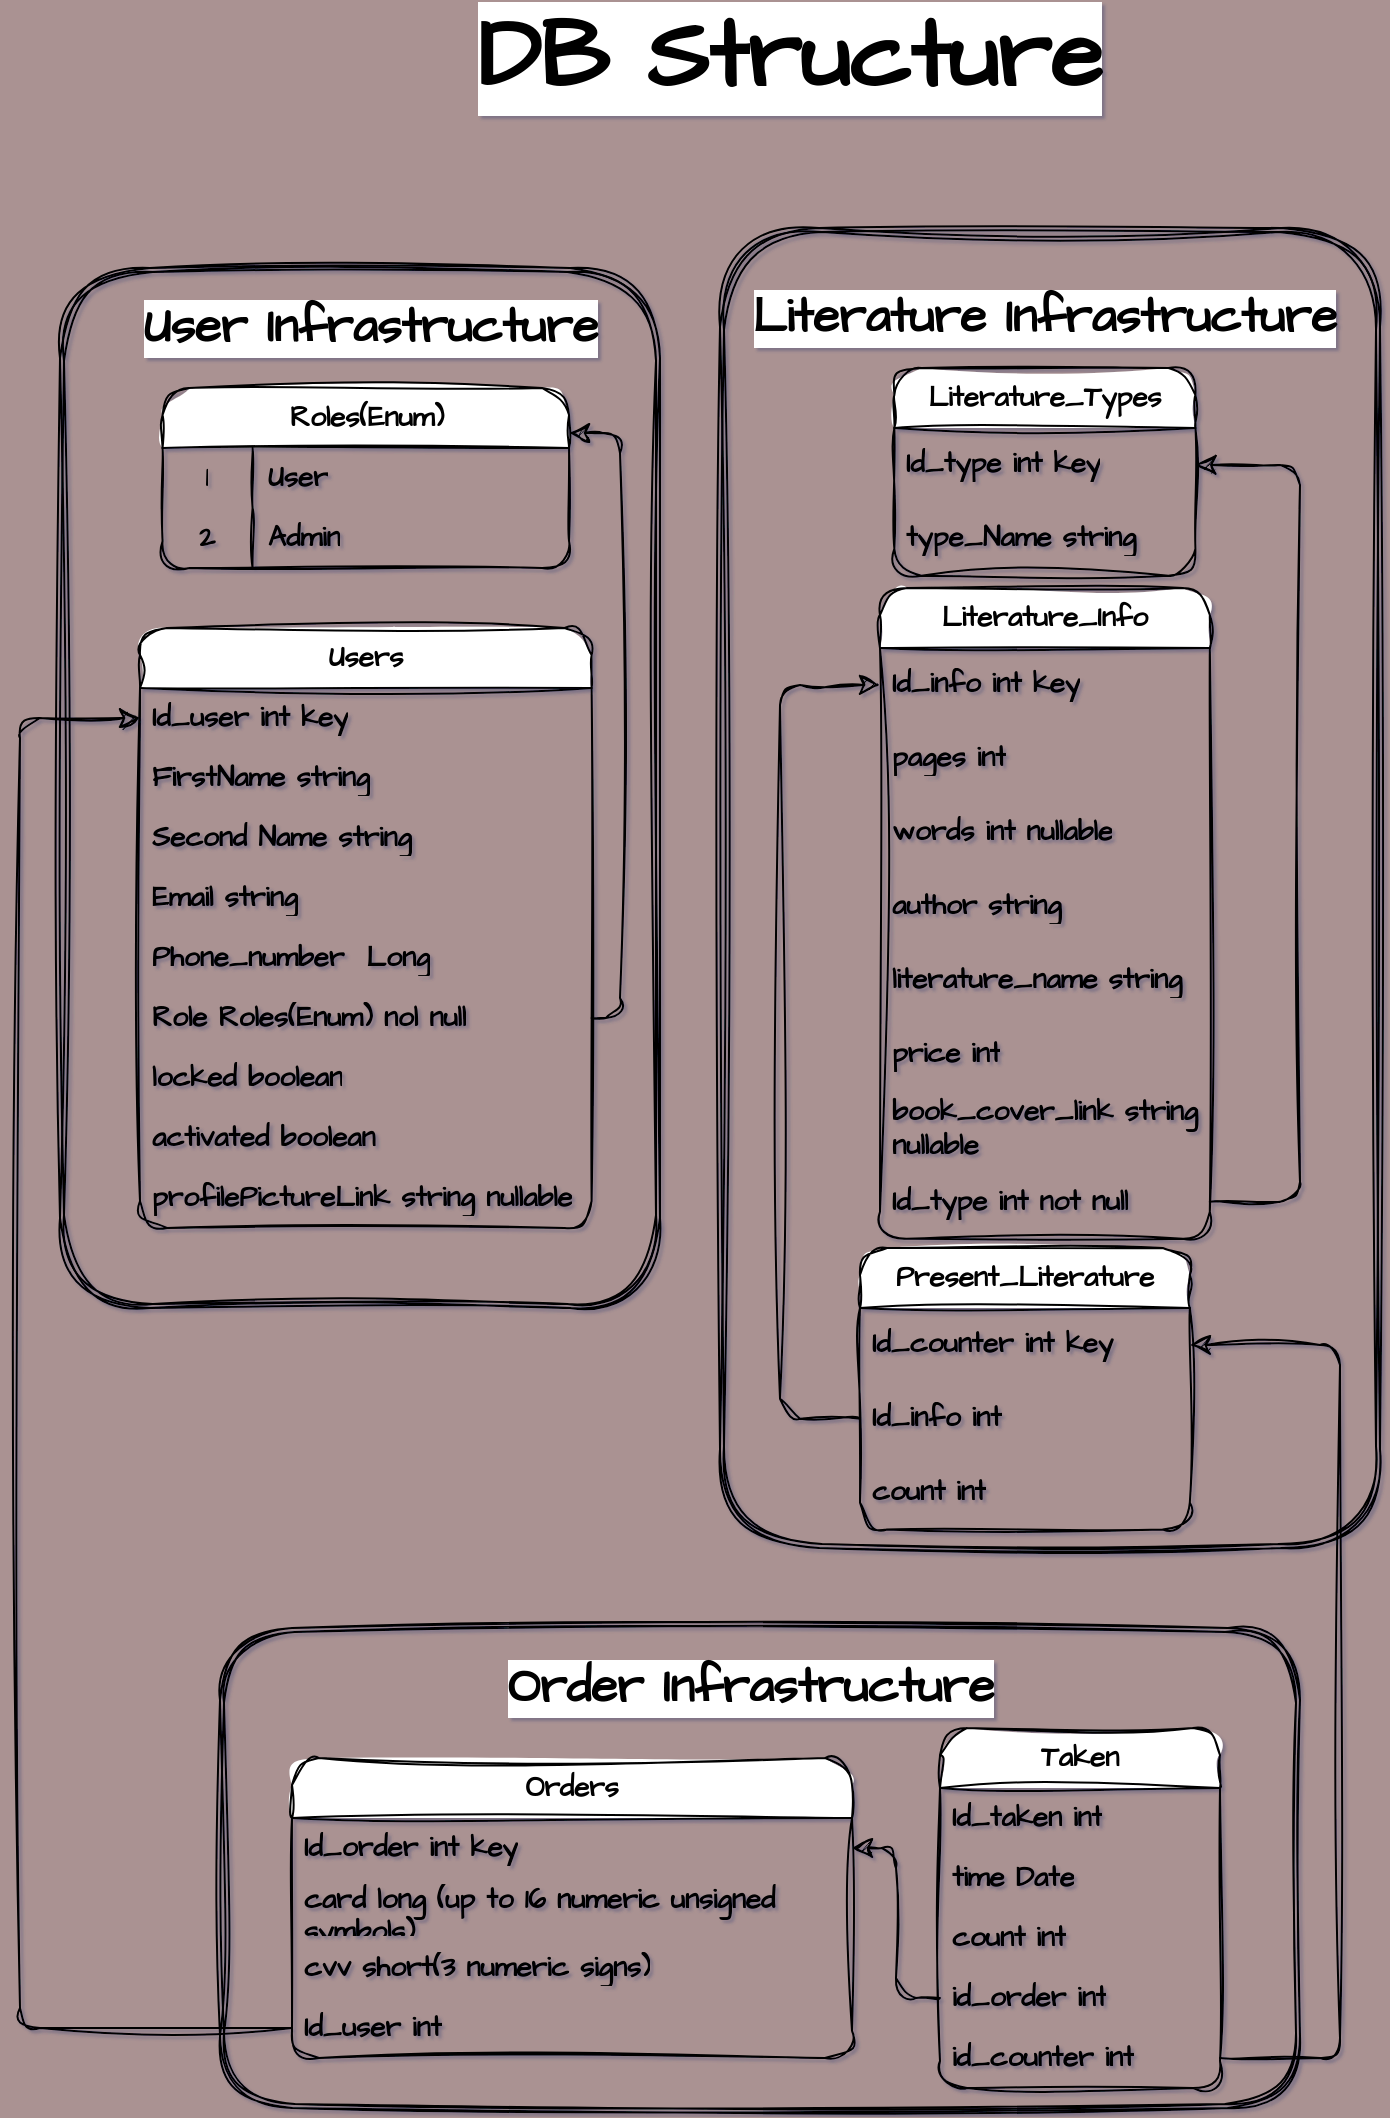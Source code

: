 <mxfile scale="1" border="20">
    <diagram id="PIv7IyTmh66AtnGEgyyZ" name="Страница 1">
        <mxGraphModel dx="1309" dy="776" grid="1" gridSize="10" guides="1" tooltips="1" connect="1" arrows="1" fold="1" page="1" pageScale="1" pageWidth="827" pageHeight="1169" background="#aa9292" math="0" shadow="1">
            <root>
                <mxCell id="0"/>
                <mxCell id="1" parent="0"/>
                <mxCell id="104" value="" style="shape=ext;double=1;rounded=1;whiteSpace=wrap;strokeColor=default;fillColor=none;fontFamily=Architects Daughter;fontSource=https%3A%2F%2Ffonts.googleapis.com%2Fcss%3Ffamily%3DArchitects%2BDaughter;fontColor=#000000;sketch=1;curveFitting=1;jiggle=2;fontStyle=1;fontSize=14;html=1;labelBackgroundColor=none;" parent="1" vertex="1">
                    <mxGeometry x="370" y="170" width="330" height="660" as="geometry"/>
                </mxCell>
                <mxCell id="99" value="" style="shape=ext;double=1;rounded=1;whiteSpace=wrap;strokeColor=default;fillColor=none;fontFamily=Architects Daughter;fontSource=https%3A%2F%2Ffonts.googleapis.com%2Fcss%3Ffamily%3DArchitects%2BDaughter;fontColor=#000000;sketch=1;curveFitting=1;jiggle=2;fontStyle=1;fontSize=14;html=1;labelBackgroundColor=none;" parent="1" vertex="1">
                    <mxGeometry x="40" y="190" width="300" height="520" as="geometry"/>
                </mxCell>
                <mxCell id="95" value="" style="edgeStyle=elbowEdgeStyle;elbow=horizontal;endArrow=classic;curved=0;rounded=1;endSize=8;startSize=8;exitX=1;exitY=0.5;exitDx=0;exitDy=0;entryX=1;entryY=0.5;entryDx=0;entryDy=0;fontFamily=Architects Daughter;fontSource=https%3A%2F%2Ffonts.googleapis.com%2Fcss%3Ffamily%3DArchitects%2BDaughter;fontColor=#000000;sketch=1;curveFitting=1;jiggle=2;fontStyle=1;fontSize=14;html=1;labelBackgroundColor=none;" parent="1" source="86" target="31" edge="1">
                    <mxGeometry width="50" height="50" relative="1" as="geometry">
                        <mxPoint x="620" y="862" as="sourcePoint"/>
                        <mxPoint x="670" y="812" as="targetPoint"/>
                        <Array as="points">
                            <mxPoint x="680" y="900"/>
                        </Array>
                    </mxGeometry>
                </mxCell>
                <mxCell id="100" value="" style="edgeStyle=elbowEdgeStyle;elbow=horizontal;endArrow=classic;curved=0;rounded=1;endSize=8;startSize=8;entryX=0;entryY=0.5;entryDx=0;entryDy=0;fontFamily=Architects Daughter;fontSource=https%3A%2F%2Ffonts.googleapis.com%2Fcss%3Ffamily%3DArchitects%2BDaughter;fontColor=#000000;sketch=1;curveFitting=1;jiggle=2;fontStyle=1;fontSize=14;html=1;labelBackgroundColor=none;" parent="1" source="78" target="64" edge="1">
                    <mxGeometry width="50" height="50" relative="1" as="geometry">
                        <mxPoint x="-170" y="892" as="sourcePoint"/>
                        <mxPoint x="-140" y="782" as="targetPoint"/>
                        <Array as="points">
                            <mxPoint x="20" y="750"/>
                        </Array>
                    </mxGeometry>
                </mxCell>
                <mxCell id="53" value="Roles(Enum)" style="shape=table;startSize=30;container=1;collapsible=0;childLayout=tableLayout;fixedRows=1;rowLines=0;fontStyle=1;strokeColor=default;fontFamily=Architects Daughter;fontSource=https%3A%2F%2Ffonts.googleapis.com%2Fcss%3Ffamily%3DArchitects%2BDaughter;fontColor=#000000;fillColor=#FFFFFF;rounded=1;sketch=1;curveFitting=1;jiggle=2;fontSize=14;html=1;labelBackgroundColor=none;" parent="1" vertex="1">
                    <mxGeometry x="91.292" y="250" width="203.226" height="90" as="geometry"/>
                </mxCell>
                <mxCell id="54" value="" style="shape=tableRow;horizontal=0;startSize=0;swimlaneHead=0;swimlaneBody=0;top=0;left=0;bottom=0;right=0;collapsible=0;dropTarget=0;fillColor=none;points=[[0,0.5],[1,0.5]];portConstraint=eastwest;strokeColor=default;fontFamily=Architects Daughter;fontSource=https%3A%2F%2Ffonts.googleapis.com%2Fcss%3Ffamily%3DArchitects%2BDaughter;fontColor=#000000;rounded=1;sketch=1;curveFitting=1;jiggle=2;fontStyle=1;fontSize=14;html=1;labelBackgroundColor=none;" parent="53" vertex="1">
                    <mxGeometry y="30" width="203.226" height="30" as="geometry"/>
                </mxCell>
                <mxCell id="55" value="1" style="shape=partialRectangle;whiteSpace=wrap;connectable=0;fillColor=none;top=0;left=0;bottom=0;right=0;overflow=hidden;pointerEvents=1;strokeColor=default;fontFamily=Architects Daughter;fontSource=https%3A%2F%2Ffonts.googleapis.com%2Fcss%3Ffamily%3DArchitects%2BDaughter;fontColor=#000000;rounded=1;sketch=1;curveFitting=1;jiggle=2;fontStyle=1;fontSize=14;html=1;labelBackgroundColor=none;" parent="54" vertex="1">
                    <mxGeometry width="45" height="30" as="geometry">
                        <mxRectangle width="45" height="30" as="alternateBounds"/>
                    </mxGeometry>
                </mxCell>
                <mxCell id="56" value="User" style="shape=partialRectangle;whiteSpace=wrap;connectable=0;fillColor=none;top=0;left=0;bottom=0;right=0;align=left;spacingLeft=6;overflow=hidden;strokeColor=default;fontFamily=Architects Daughter;fontSource=https%3A%2F%2Ffonts.googleapis.com%2Fcss%3Ffamily%3DArchitects%2BDaughter;fontColor=#000000;rounded=1;sketch=1;curveFitting=1;jiggle=2;fontStyle=1;fontSize=14;html=1;labelBackgroundColor=none;" parent="54" vertex="1">
                    <mxGeometry x="45" width="158" height="30" as="geometry">
                        <mxRectangle width="158" height="30" as="alternateBounds"/>
                    </mxGeometry>
                </mxCell>
                <mxCell id="57" value="" style="shape=tableRow;horizontal=0;startSize=0;swimlaneHead=0;swimlaneBody=0;top=0;left=0;bottom=0;right=0;collapsible=0;dropTarget=0;fillColor=none;points=[[0,0.5],[1,0.5]];portConstraint=eastwest;strokeColor=default;fontFamily=Architects Daughter;fontSource=https%3A%2F%2Ffonts.googleapis.com%2Fcss%3Ffamily%3DArchitects%2BDaughter;fontColor=#000000;rounded=1;sketch=1;curveFitting=1;jiggle=2;fontStyle=1;fontSize=14;html=1;labelBackgroundColor=none;" parent="53" vertex="1">
                    <mxGeometry y="60" width="203.226" height="30" as="geometry"/>
                </mxCell>
                <mxCell id="58" value="2" style="shape=partialRectangle;whiteSpace=wrap;connectable=0;fillColor=none;top=0;left=0;bottom=0;right=0;overflow=hidden;strokeColor=default;fontFamily=Architects Daughter;fontSource=https%3A%2F%2Ffonts.googleapis.com%2Fcss%3Ffamily%3DArchitects%2BDaughter;fontColor=#000000;rounded=1;sketch=1;curveFitting=1;jiggle=2;fontStyle=1;fontSize=14;html=1;labelBackgroundColor=none;" parent="57" vertex="1">
                    <mxGeometry width="45" height="30" as="geometry">
                        <mxRectangle width="45" height="30" as="alternateBounds"/>
                    </mxGeometry>
                </mxCell>
                <mxCell id="59" value="Admin" style="shape=partialRectangle;whiteSpace=wrap;connectable=0;fillColor=none;top=0;left=0;bottom=0;right=0;align=left;spacingLeft=6;overflow=hidden;strokeColor=default;fontFamily=Architects Daughter;fontSource=https%3A%2F%2Ffonts.googleapis.com%2Fcss%3Ffamily%3DArchitects%2BDaughter;fontColor=#000000;rounded=1;sketch=1;curveFitting=1;jiggle=2;fontStyle=1;fontSize=14;html=1;labelBackgroundColor=none;" parent="57" vertex="1">
                    <mxGeometry x="45" width="158" height="30" as="geometry">
                        <mxRectangle width="158" height="30" as="alternateBounds"/>
                    </mxGeometry>
                </mxCell>
                <mxCell id="63" value="Users" style="swimlane;fontStyle=1;childLayout=stackLayout;horizontal=1;startSize=30;horizontalStack=0;resizeParent=1;resizeParentMax=0;resizeLast=0;collapsible=1;marginBottom=0;whiteSpace=wrap;strokeColor=default;fontFamily=Architects Daughter;fontSource=https%3A%2F%2Ffonts.googleapis.com%2Fcss%3Ffamily%3DArchitects%2BDaughter;fontColor=#000000;fillColor=#FFFFFF;rounded=1;sketch=1;curveFitting=1;jiggle=2;fontSize=14;html=1;labelBackgroundColor=none;" parent="1" vertex="1">
                    <mxGeometry x="80.002" y="370" width="225.806" height="300" as="geometry"/>
                </mxCell>
                <mxCell id="64" value="Id_user int key" style="text;strokeColor=none;fillColor=none;align=left;verticalAlign=middle;spacingLeft=4;spacingRight=4;overflow=hidden;points=[[0,0.5],[1,0.5]];portConstraint=eastwest;rotatable=0;whiteSpace=wrap;fontFamily=Architects Daughter;fontSource=https%3A%2F%2Ffonts.googleapis.com%2Fcss%3Ffamily%3DArchitects%2BDaughter;fontColor=#000000;rounded=1;sketch=1;curveFitting=1;jiggle=2;fontStyle=1;fontSize=14;html=1;labelBackgroundColor=none;" parent="63" vertex="1">
                    <mxGeometry y="30" width="225.806" height="30" as="geometry"/>
                </mxCell>
                <mxCell id="65" value="FirstName string" style="text;strokeColor=none;fillColor=none;align=left;verticalAlign=middle;spacingLeft=4;spacingRight=4;overflow=hidden;points=[[0,0.5],[1,0.5]];portConstraint=eastwest;rotatable=0;whiteSpace=wrap;fontFamily=Architects Daughter;fontSource=https%3A%2F%2Ffonts.googleapis.com%2Fcss%3Ffamily%3DArchitects%2BDaughter;fontColor=#000000;rounded=1;sketch=1;curveFitting=1;jiggle=2;fontStyle=1;fontSize=14;html=1;labelBackgroundColor=none;" parent="63" vertex="1">
                    <mxGeometry y="60" width="225.806" height="30" as="geometry"/>
                </mxCell>
                <mxCell id="66" value="Second Name string" style="text;strokeColor=none;fillColor=none;align=left;verticalAlign=middle;spacingLeft=4;spacingRight=4;overflow=hidden;points=[[0,0.5],[1,0.5]];portConstraint=eastwest;rotatable=0;whiteSpace=wrap;fontFamily=Architects Daughter;fontSource=https%3A%2F%2Ffonts.googleapis.com%2Fcss%3Ffamily%3DArchitects%2BDaughter;fontColor=#000000;rounded=1;sketch=1;curveFitting=1;jiggle=2;fontStyle=1;fontSize=14;html=1;labelBackgroundColor=none;" parent="63" vertex="1">
                    <mxGeometry y="90" width="225.806" height="30" as="geometry"/>
                </mxCell>
                <mxCell id="67" value="Email string" style="text;strokeColor=none;fillColor=none;align=left;verticalAlign=middle;spacingLeft=4;spacingRight=4;overflow=hidden;points=[[0,0.5],[1,0.5]];portConstraint=eastwest;rotatable=0;whiteSpace=wrap;fontFamily=Architects Daughter;fontSource=https%3A%2F%2Ffonts.googleapis.com%2Fcss%3Ffamily%3DArchitects%2BDaughter;fontColor=#000000;rounded=1;sketch=1;curveFitting=1;jiggle=2;fontStyle=1;fontSize=14;html=1;labelBackgroundColor=none;" parent="63" vertex="1">
                    <mxGeometry y="120" width="225.806" height="30" as="geometry"/>
                </mxCell>
                <mxCell id="69" value="Phone_number&amp;nbsp; Long" style="text;strokeColor=none;fillColor=none;align=left;verticalAlign=middle;spacingLeft=4;spacingRight=4;overflow=hidden;points=[[0,0.5],[1,0.5]];portConstraint=eastwest;rotatable=0;whiteSpace=wrap;fontFamily=Architects Daughter;fontSource=https%3A%2F%2Ffonts.googleapis.com%2Fcss%3Ffamily%3DArchitects%2BDaughter;fontColor=#000000;rounded=1;sketch=1;curveFitting=1;jiggle=2;fontStyle=1;fontSize=14;html=1;labelBackgroundColor=none;" parent="63" vertex="1">
                    <mxGeometry y="150" width="225.806" height="30" as="geometry"/>
                </mxCell>
                <mxCell id="70" value="Role Roles(Enum) nol null" style="text;strokeColor=none;fillColor=none;align=left;verticalAlign=middle;spacingLeft=4;spacingRight=4;overflow=hidden;points=[[0,0.5],[1,0.5]];portConstraint=eastwest;rotatable=0;whiteSpace=wrap;fontFamily=Architects Daughter;fontSource=https%3A%2F%2Ffonts.googleapis.com%2Fcss%3Ffamily%3DArchitects%2BDaughter;fontColor=#000000;rounded=1;sketch=1;curveFitting=1;jiggle=2;fontStyle=1;fontSize=14;html=1;labelBackgroundColor=none;" parent="63" vertex="1">
                    <mxGeometry y="180" width="225.806" height="30" as="geometry"/>
                </mxCell>
                <mxCell id="71" value="locked boolean" style="text;strokeColor=none;fillColor=none;align=left;verticalAlign=middle;spacingLeft=4;spacingRight=4;overflow=hidden;points=[[0,0.5],[1,0.5]];portConstraint=eastwest;rotatable=0;whiteSpace=wrap;fontFamily=Architects Daughter;fontSource=https%3A%2F%2Ffonts.googleapis.com%2Fcss%3Ffamily%3DArchitects%2BDaughter;fontColor=#000000;rounded=1;sketch=1;curveFitting=1;jiggle=2;fontStyle=1;fontSize=14;html=1;labelBackgroundColor=none;" parent="63" vertex="1">
                    <mxGeometry y="210" width="225.806" height="30" as="geometry"/>
                </mxCell>
                <mxCell id="72" value="activated boolean" style="text;strokeColor=none;fillColor=none;align=left;verticalAlign=middle;spacingLeft=4;spacingRight=4;overflow=hidden;points=[[0,0.5],[1,0.5]];portConstraint=eastwest;rotatable=0;whiteSpace=wrap;fontFamily=Architects Daughter;fontSource=https%3A%2F%2Ffonts.googleapis.com%2Fcss%3Ffamily%3DArchitects%2BDaughter;fontColor=#000000;rounded=1;sketch=1;curveFitting=1;jiggle=2;fontStyle=1;fontSize=14;html=1;labelBackgroundColor=none;" parent="63" vertex="1">
                    <mxGeometry y="240" width="225.806" height="30" as="geometry"/>
                </mxCell>
                <mxCell id="73" value="profilePictureLink string nullable" style="text;strokeColor=none;fillColor=none;align=left;verticalAlign=middle;spacingLeft=4;spacingRight=4;overflow=hidden;points=[[0,0.5],[1,0.5]];portConstraint=eastwest;rotatable=0;whiteSpace=wrap;fontFamily=Architects Daughter;fontSource=https%3A%2F%2Ffonts.googleapis.com%2Fcss%3Ffamily%3DArchitects%2BDaughter;fontColor=#000000;rounded=1;sketch=1;curveFitting=1;jiggle=2;fontStyle=1;fontSize=14;html=1;labelBackgroundColor=none;" parent="63" vertex="1">
                    <mxGeometry y="270" width="225.806" height="30" as="geometry"/>
                </mxCell>
                <mxCell id="101" value="" style="edgeStyle=elbowEdgeStyle;elbow=horizontal;endArrow=classic;curved=0;rounded=1;endSize=8;startSize=8;exitX=1;exitY=0.5;exitDx=0;exitDy=0;entryX=1;entryY=0.25;entryDx=0;entryDy=0;fontFamily=Architects Daughter;fontSource=https%3A%2F%2Ffonts.googleapis.com%2Fcss%3Ffamily%3DArchitects%2BDaughter;fontColor=#000000;sketch=1;curveFitting=1;jiggle=2;fontStyle=1;fontSize=14;html=1;labelBackgroundColor=none;" parent="1" source="70" target="53" edge="1">
                    <mxGeometry width="50" height="50" relative="1" as="geometry">
                        <mxPoint x="819.355" y="680" as="sourcePoint"/>
                        <mxPoint x="875.806" y="630" as="targetPoint"/>
                        <Array as="points">
                            <mxPoint x="320" y="420"/>
                        </Array>
                    </mxGeometry>
                </mxCell>
                <mxCell id="102" value="" style="shape=ext;double=1;rounded=1;whiteSpace=wrap;strokeColor=default;fillColor=none;fontFamily=Architects Daughter;fontSource=https%3A%2F%2Ffonts.googleapis.com%2Fcss%3Ffamily%3DArchitects%2BDaughter;fontColor=#000000;sketch=1;curveFitting=1;jiggle=2;fontStyle=1;fontSize=14;html=1;labelBackgroundColor=none;" parent="1" vertex="1">
                    <mxGeometry x="120" y="870" width="540" height="240" as="geometry"/>
                </mxCell>
                <mxCell id="74" value="Orders" style="swimlane;fontStyle=1;childLayout=stackLayout;horizontal=1;startSize=30;horizontalStack=0;resizeParent=1;resizeParentMax=0;resizeLast=0;collapsible=1;marginBottom=0;whiteSpace=wrap;strokeColor=default;fontFamily=Architects Daughter;fontSource=https%3A%2F%2Ffonts.googleapis.com%2Fcss%3Ffamily%3DArchitects%2BDaughter;fontColor=#000000;fillColor=#FFFFFF;rounded=1;sketch=1;curveFitting=1;jiggle=2;fontSize=14;html=1;labelBackgroundColor=none;" parent="1" vertex="1">
                    <mxGeometry x="156" y="935" width="280" height="150" as="geometry"/>
                </mxCell>
                <mxCell id="75" value="Id_order int key" style="text;strokeColor=none;fillColor=none;align=left;verticalAlign=middle;spacingLeft=4;spacingRight=4;overflow=hidden;points=[[0,0.5],[1,0.5]];portConstraint=eastwest;rotatable=0;whiteSpace=wrap;fontFamily=Architects Daughter;fontSource=https%3A%2F%2Ffonts.googleapis.com%2Fcss%3Ffamily%3DArchitects%2BDaughter;fontColor=#000000;rounded=1;sketch=1;curveFitting=1;jiggle=2;fontStyle=1;fontSize=14;html=1;labelBackgroundColor=none;" parent="74" vertex="1">
                    <mxGeometry y="30" width="280" height="30" as="geometry"/>
                </mxCell>
                <mxCell id="76" value="card long (up to 16 numeric unsigned symbols)" style="text;strokeColor=none;fillColor=none;align=left;verticalAlign=middle;spacingLeft=4;spacingRight=4;overflow=hidden;points=[[0,0.5],[1,0.5]];portConstraint=eastwest;rotatable=0;whiteSpace=wrap;fontFamily=Architects Daughter;fontSource=https%3A%2F%2Ffonts.googleapis.com%2Fcss%3Ffamily%3DArchitects%2BDaughter;fontColor=#000000;rounded=1;sketch=1;curveFitting=1;jiggle=2;fontStyle=1;fontSize=14;html=1;labelBackgroundColor=none;" parent="74" vertex="1">
                    <mxGeometry y="60" width="280" height="30" as="geometry"/>
                </mxCell>
                <mxCell id="77" value="cvv short(3 numeric signs)" style="text;strokeColor=none;fillColor=none;align=left;verticalAlign=middle;spacingLeft=4;spacingRight=4;overflow=hidden;points=[[0,0.5],[1,0.5]];portConstraint=eastwest;rotatable=0;whiteSpace=wrap;fontFamily=Architects Daughter;fontSource=https%3A%2F%2Ffonts.googleapis.com%2Fcss%3Ffamily%3DArchitects%2BDaughter;fontColor=#000000;rounded=1;sketch=1;curveFitting=1;jiggle=2;fontStyle=1;fontSize=14;html=1;labelBackgroundColor=none;" parent="74" vertex="1">
                    <mxGeometry y="90" width="280" height="30" as="geometry"/>
                </mxCell>
                <mxCell id="78" value="Id_user int" style="text;strokeColor=none;fillColor=none;align=left;verticalAlign=middle;spacingLeft=4;spacingRight=4;overflow=hidden;points=[[0,0.5],[1,0.5]];portConstraint=eastwest;rotatable=0;whiteSpace=wrap;fontFamily=Architects Daughter;fontSource=https%3A%2F%2Ffonts.googleapis.com%2Fcss%3Ffamily%3DArchitects%2BDaughter;fontColor=#000000;rounded=1;sketch=1;curveFitting=1;jiggle=2;fontStyle=1;fontSize=14;html=1;labelBackgroundColor=none;" parent="74" vertex="1">
                    <mxGeometry y="120" width="280" height="30" as="geometry"/>
                </mxCell>
                <mxCell id="80" value="Taken" style="swimlane;fontStyle=1;childLayout=stackLayout;horizontal=1;startSize=30;horizontalStack=0;resizeParent=1;resizeParentMax=0;resizeLast=0;collapsible=1;marginBottom=0;whiteSpace=wrap;strokeColor=default;fontFamily=Architects Daughter;fontSource=https%3A%2F%2Ffonts.googleapis.com%2Fcss%3Ffamily%3DArchitects%2BDaughter;fontColor=#000000;fillColor=#FFFFFF;rounded=1;sketch=1;curveFitting=1;jiggle=2;fontSize=14;html=1;labelBackgroundColor=none;" parent="1" vertex="1">
                    <mxGeometry x="480" y="920" width="140" height="180" as="geometry"/>
                </mxCell>
                <mxCell id="81" value="Id_taken int" style="text;strokeColor=none;fillColor=none;align=left;verticalAlign=middle;spacingLeft=4;spacingRight=4;overflow=hidden;points=[[0,0.5],[1,0.5]];portConstraint=eastwest;rotatable=0;whiteSpace=wrap;fontFamily=Architects Daughter;fontSource=https%3A%2F%2Ffonts.googleapis.com%2Fcss%3Ffamily%3DArchitects%2BDaughter;fontColor=#000000;rounded=1;sketch=1;curveFitting=1;jiggle=2;fontStyle=1;fontSize=14;html=1;labelBackgroundColor=none;" parent="80" vertex="1">
                    <mxGeometry y="30" width="140" height="30" as="geometry"/>
                </mxCell>
                <mxCell id="82" value="time Date" style="text;strokeColor=none;fillColor=none;align=left;verticalAlign=middle;spacingLeft=4;spacingRight=4;overflow=hidden;points=[[0,0.5],[1,0.5]];portConstraint=eastwest;rotatable=0;whiteSpace=wrap;fontFamily=Architects Daughter;fontSource=https%3A%2F%2Ffonts.googleapis.com%2Fcss%3Ffamily%3DArchitects%2BDaughter;fontColor=#000000;rounded=1;sketch=1;curveFitting=1;jiggle=2;fontStyle=1;fontSize=14;html=1;labelBackgroundColor=none;" parent="80" vertex="1">
                    <mxGeometry y="60" width="140" height="30" as="geometry"/>
                </mxCell>
                <mxCell id="84" value="count int" style="text;strokeColor=none;fillColor=none;align=left;verticalAlign=middle;spacingLeft=4;spacingRight=4;overflow=hidden;points=[[0,0.5],[1,0.5]];portConstraint=eastwest;rotatable=0;whiteSpace=wrap;fontFamily=Architects Daughter;fontSource=https%3A%2F%2Ffonts.googleapis.com%2Fcss%3Ffamily%3DArchitects%2BDaughter;fontColor=#000000;rounded=1;sketch=1;curveFitting=1;jiggle=2;fontStyle=1;fontSize=14;html=1;labelBackgroundColor=none;" parent="80" vertex="1">
                    <mxGeometry y="90" width="140" height="30" as="geometry"/>
                </mxCell>
                <mxCell id="83" value="id_order int" style="text;strokeColor=none;fillColor=none;align=left;verticalAlign=middle;spacingLeft=4;spacingRight=4;overflow=hidden;points=[[0,0.5],[1,0.5]];portConstraint=eastwest;rotatable=0;whiteSpace=wrap;fontFamily=Architects Daughter;fontSource=https%3A%2F%2Ffonts.googleapis.com%2Fcss%3Ffamily%3DArchitects%2BDaughter;fontColor=#000000;rounded=1;sketch=1;curveFitting=1;jiggle=2;fontStyle=1;fontSize=14;html=1;labelBackgroundColor=none;" parent="80" vertex="1">
                    <mxGeometry y="120" width="140" height="30" as="geometry"/>
                </mxCell>
                <mxCell id="86" value="id_counter int" style="text;strokeColor=none;fillColor=none;align=left;verticalAlign=middle;spacingLeft=4;spacingRight=4;overflow=hidden;points=[[0,0.5],[1,0.5]];portConstraint=eastwest;rotatable=0;whiteSpace=wrap;fontFamily=Architects Daughter;fontSource=https%3A%2F%2Ffonts.googleapis.com%2Fcss%3Ffamily%3DArchitects%2BDaughter;fontColor=#000000;rounded=1;sketch=1;curveFitting=1;jiggle=2;fontStyle=1;fontSize=14;html=1;labelBackgroundColor=none;" parent="80" vertex="1">
                    <mxGeometry y="150" width="140" height="30" as="geometry"/>
                </mxCell>
                <mxCell id="90" value="" style="edgeStyle=elbowEdgeStyle;elbow=horizontal;endArrow=classic;curved=0;rounded=1;endSize=8;startSize=8;entryX=1;entryY=0.5;entryDx=0;entryDy=0;exitX=0;exitY=0.5;exitDx=0;exitDy=0;fontFamily=Architects Daughter;fontSource=https%3A%2F%2Ffonts.googleapis.com%2Fcss%3Ffamily%3DArchitects%2BDaughter;fontColor=#000000;sketch=1;curveFitting=1;jiggle=2;fontStyle=1;fontSize=14;html=1;labelBackgroundColor=none;" parent="1" source="83" target="75" edge="1">
                    <mxGeometry width="50" height="50" relative="1" as="geometry">
                        <mxPoint x="670" y="1570" as="sourcePoint"/>
                        <mxPoint x="890" y="1300" as="targetPoint"/>
                        <Array as="points"/>
                    </mxGeometry>
                </mxCell>
                <mxCell id="113" value="Order Infrastructure" style="text;strokeColor=none;fillColor=none;fontSize=24;fontStyle=1;verticalAlign=middle;align=center;fontFamily=Architects Daughter;fontSource=https%3A%2F%2Ffonts.googleapis.com%2Fcss%3Ffamily%3DArchitects%2BDaughter;fontColor=#000000;rounded=1;sketch=1;curveFitting=1;jiggle=2;html=1;labelBackgroundColor=#FFFFFF;" parent="1" vertex="1">
                    <mxGeometry x="210" y="880" width="350" height="40" as="geometry"/>
                </mxCell>
                <mxCell id="109" value="User Infrastructure" style="text;strokeColor=none;fillColor=none;fontSize=24;fontStyle=1;verticalAlign=middle;align=center;fontFamily=Architects Daughter;fontSource=https%3A%2F%2Ffonts.googleapis.com%2Fcss%3Ffamily%3DArchitects%2BDaughter;fontColor=#000000;rounded=1;sketch=1;curveFitting=1;jiggle=2;html=1;labelBackgroundColor=#FFFFFF;" parent="1" vertex="1">
                    <mxGeometry x="50" y="200" width="290" height="40" as="geometry"/>
                </mxCell>
                <mxCell id="135" value="DB Structure" style="text;strokeColor=none;fillColor=none;align=center;verticalAlign=middle;whiteSpace=wrap;rounded=1;hachureGap=4;fontFamily=Architects Daughter;fontSource=https%3A%2F%2Ffonts.googleapis.com%2Fcss%3Ffamily%3DArchitects%2BDaughter;fontSize=48;fontColor=#000000;sketch=1;curveFitting=1;jiggle=2;fontStyle=1;html=1;labelBackgroundColor=#FFFFFF;" parent="1" vertex="1">
                    <mxGeometry x="190" y="70" width="430" height="30" as="geometry"/>
                </mxCell>
                <mxCell id="111" value="Literature Infrastructure" style="text;strokeColor=none;fillColor=none;fontSize=24;fontStyle=1;verticalAlign=middle;align=center;fontFamily=Architects Daughter;fontSource=https%3A%2F%2Ffonts.googleapis.com%2Fcss%3Ffamily%3DArchitects%2BDaughter;fontColor=#000000;rounded=1;sketch=1;curveFitting=1;jiggle=2;html=1;labelBackgroundColor=#FFFFFF;" parent="1" vertex="1">
                    <mxGeometry x="387.885" y="189.998" width="289.13" height="49.231" as="geometry"/>
                </mxCell>
                <mxCell id="4" value="Literature_Types" style="swimlane;fontStyle=1;childLayout=stackLayout;horizontal=1;startSize=30;horizontalStack=0;resizeParent=1;resizeParentMax=0;resizeLast=0;collapsible=1;marginBottom=0;whiteSpace=wrap;strokeColor=default;fontFamily=Architects Daughter;fontSource=https%3A%2F%2Ffonts.googleapis.com%2Fcss%3Ffamily%3DArchitects%2BDaughter;fontColor=#000000;fillColor=#FFFFFF;rounded=1;sketch=1;curveFitting=1;jiggle=2;fontSize=14;html=1;labelBackgroundColor=none;" parent="1" vertex="1">
                    <mxGeometry x="457.19" y="239.998" width="150.53" height="103.846" as="geometry"/>
                </mxCell>
                <mxCell id="5" value="Id_type int key" style="text;strokeColor=none;fillColor=none;align=left;verticalAlign=middle;spacingLeft=4;spacingRight=4;overflow=hidden;points=[[0,0.5],[1,0.5]];portConstraint=eastwest;rotatable=0;whiteSpace=wrap;fontFamily=Architects Daughter;fontSource=https%3A%2F%2Ffonts.googleapis.com%2Fcss%3Ffamily%3DArchitects%2BDaughter;fontColor=#000000;rounded=1;sketch=1;curveFitting=1;jiggle=2;fontStyle=1;fontSize=14;html=1;labelBackgroundColor=none;" parent="4" vertex="1">
                    <mxGeometry y="30" width="150.53" height="36.923" as="geometry"/>
                </mxCell>
                <mxCell id="9" value="type_Name string&amp;nbsp;" style="text;strokeColor=none;fillColor=none;align=left;verticalAlign=middle;spacingLeft=4;spacingRight=4;overflow=hidden;points=[[0,0.5],[1,0.5]];portConstraint=eastwest;rotatable=0;whiteSpace=wrap;fontFamily=Architects Daughter;fontSource=https%3A%2F%2Ffonts.googleapis.com%2Fcss%3Ffamily%3DArchitects%2BDaughter;fontColor=#000000;rounded=1;sketch=1;curveFitting=1;jiggle=2;fontStyle=1;fontSize=14;html=1;labelBackgroundColor=none;" parent="4" vertex="1">
                    <mxGeometry y="66.923" width="150.53" height="36.923" as="geometry"/>
                </mxCell>
                <mxCell id="30" value="Present_Literature" style="swimlane;fontStyle=1;childLayout=stackLayout;horizontal=1;startSize=30;horizontalStack=0;resizeParent=1;resizeParentMax=0;resizeLast=0;collapsible=1;marginBottom=0;whiteSpace=wrap;strokeColor=default;fontFamily=Architects Daughter;fontSource=https%3A%2F%2Ffonts.googleapis.com%2Fcss%3Ffamily%3DArchitects%2BDaughter;fontColor=#000000;fillColor=#FFFFFF;rounded=1;sketch=1;curveFitting=1;jiggle=2;fontSize=14;html=1;labelBackgroundColor=none;" parent="1" vertex="1">
                    <mxGeometry x="439.995" y="680.002" width="164.906" height="140.769" as="geometry"/>
                </mxCell>
                <mxCell id="31" value="Id_counter int key" style="text;strokeColor=none;fillColor=none;align=left;verticalAlign=middle;spacingLeft=4;spacingRight=4;overflow=hidden;points=[[0,0.5],[1,0.5]];portConstraint=eastwest;rotatable=0;whiteSpace=wrap;fontFamily=Architects Daughter;fontSource=https%3A%2F%2Ffonts.googleapis.com%2Fcss%3Ffamily%3DArchitects%2BDaughter;fontColor=#000000;rounded=1;sketch=1;curveFitting=1;jiggle=2;fontStyle=1;fontSize=14;html=1;labelBackgroundColor=none;" parent="30" vertex="1">
                    <mxGeometry y="30" width="164.906" height="36.923" as="geometry"/>
                </mxCell>
                <mxCell id="32" value="Id_info int" style="text;strokeColor=none;fillColor=none;align=left;verticalAlign=middle;spacingLeft=4;spacingRight=4;overflow=hidden;points=[[0,0.5],[1,0.5]];portConstraint=eastwest;rotatable=0;whiteSpace=wrap;fontFamily=Architects Daughter;fontSource=https%3A%2F%2Ffonts.googleapis.com%2Fcss%3Ffamily%3DArchitects%2BDaughter;fontColor=#000000;rounded=1;sketch=1;curveFitting=1;jiggle=2;fontStyle=1;fontSize=14;html=1;labelBackgroundColor=none;" parent="30" vertex="1">
                    <mxGeometry y="66.923" width="164.906" height="36.923" as="geometry"/>
                </mxCell>
                <mxCell id="33" value="count int" style="text;strokeColor=none;fillColor=none;align=left;verticalAlign=middle;spacingLeft=4;spacingRight=4;overflow=hidden;points=[[0,0.5],[1,0.5]];portConstraint=eastwest;rotatable=0;whiteSpace=wrap;fontFamily=Architects Daughter;fontSource=https%3A%2F%2Ffonts.googleapis.com%2Fcss%3Ffamily%3DArchitects%2BDaughter;fontColor=#000000;rounded=1;sketch=1;curveFitting=1;jiggle=2;fontStyle=1;fontSize=14;html=1;labelBackgroundColor=none;" parent="30" vertex="1">
                    <mxGeometry y="103.846" width="164.906" height="36.923" as="geometry"/>
                </mxCell>
                <mxCell id="10" value="Literature_Info" style="swimlane;fontStyle=1;childLayout=stackLayout;horizontal=1;startSize=30;horizontalStack=0;resizeParent=1;resizeParentMax=0;resizeLast=0;collapsible=1;marginBottom=0;whiteSpace=wrap;strokeColor=default;fontFamily=Architects Daughter;fontSource=https%3A%2F%2Ffonts.googleapis.com%2Fcss%3Ffamily%3DArchitects%2BDaughter;fontColor=#000000;fillColor=#FFFFFF;rounded=1;sketch=1;curveFitting=1;jiggle=2;fontSize=14;html=1;labelBackgroundColor=none;" parent="1" vertex="1">
                    <mxGeometry x="450" y="350" width="164.91" height="325.385" as="geometry"/>
                </mxCell>
                <mxCell id="11" value="Id_info int key" style="text;strokeColor=none;fillColor=none;align=left;verticalAlign=middle;spacingLeft=4;spacingRight=4;overflow=hidden;points=[[0,0.5],[1,0.5]];portConstraint=eastwest;rotatable=0;whiteSpace=wrap;fontFamily=Architects Daughter;fontSource=https%3A%2F%2Ffonts.googleapis.com%2Fcss%3Ffamily%3DArchitects%2BDaughter;fontColor=#000000;rounded=1;sketch=1;curveFitting=1;jiggle=2;fontStyle=1;fontSize=14;html=1;labelBackgroundColor=none;" parent="10" vertex="1">
                    <mxGeometry y="30" width="164.91" height="36.923" as="geometry"/>
                </mxCell>
                <mxCell id="12" value="pages int" style="text;strokeColor=none;fillColor=none;align=left;verticalAlign=middle;spacingLeft=4;spacingRight=4;overflow=hidden;points=[[0,0.5],[1,0.5]];portConstraint=eastwest;rotatable=0;whiteSpace=wrap;fontFamily=Architects Daughter;fontSource=https%3A%2F%2Ffonts.googleapis.com%2Fcss%3Ffamily%3DArchitects%2BDaughter;fontColor=#000000;rounded=1;sketch=1;curveFitting=1;jiggle=2;fontStyle=1;fontSize=14;html=1;labelBackgroundColor=none;" parent="10" vertex="1">
                    <mxGeometry y="66.923" width="164.91" height="36.923" as="geometry"/>
                </mxCell>
                <mxCell id="13" value="words int nullable" style="text;strokeColor=none;fillColor=none;align=left;verticalAlign=middle;spacingLeft=4;spacingRight=4;overflow=hidden;points=[[0,0.5],[1,0.5]];portConstraint=eastwest;rotatable=0;whiteSpace=wrap;fontFamily=Architects Daughter;fontSource=https%3A%2F%2Ffonts.googleapis.com%2Fcss%3Ffamily%3DArchitects%2BDaughter;fontColor=#000000;rounded=1;sketch=1;curveFitting=1;jiggle=2;fontStyle=1;fontSize=14;html=1;labelBackgroundColor=none;" parent="10" vertex="1">
                    <mxGeometry y="103.846" width="164.91" height="36.923" as="geometry"/>
                </mxCell>
                <mxCell id="14" value="author string" style="text;strokeColor=none;fillColor=none;align=left;verticalAlign=middle;spacingLeft=4;spacingRight=4;overflow=hidden;points=[[0,0.5],[1,0.5]];portConstraint=eastwest;rotatable=0;whiteSpace=wrap;fontFamily=Architects Daughter;fontSource=https%3A%2F%2Ffonts.googleapis.com%2Fcss%3Ffamily%3DArchitects%2BDaughter;fontColor=#000000;rounded=1;sketch=1;curveFitting=1;jiggle=2;fontStyle=1;fontSize=14;html=1;labelBackgroundColor=none;" parent="10" vertex="1">
                    <mxGeometry y="140.769" width="164.91" height="36.923" as="geometry"/>
                </mxCell>
                <mxCell id="15" value="literature_name string&amp;nbsp;" style="text;strokeColor=none;fillColor=none;align=left;verticalAlign=middle;spacingLeft=4;spacingRight=4;overflow=hidden;points=[[0,0.5],[1,0.5]];portConstraint=eastwest;rotatable=0;whiteSpace=wrap;fontFamily=Architects Daughter;fontSource=https%3A%2F%2Ffonts.googleapis.com%2Fcss%3Ffamily%3DArchitects%2BDaughter;fontColor=#000000;rounded=1;sketch=1;curveFitting=1;jiggle=2;fontStyle=1;fontSize=14;html=1;labelBackgroundColor=none;" parent="10" vertex="1">
                    <mxGeometry y="177.692" width="164.91" height="36.923" as="geometry"/>
                </mxCell>
                <mxCell id="17" value="price int" style="text;strokeColor=none;fillColor=none;align=left;verticalAlign=middle;spacingLeft=4;spacingRight=4;overflow=hidden;points=[[0,0.5],[1,0.5]];portConstraint=eastwest;rotatable=0;whiteSpace=wrap;fontFamily=Architects Daughter;fontSource=https%3A%2F%2Ffonts.googleapis.com%2Fcss%3Ffamily%3DArchitects%2BDaughter;fontColor=#000000;rounded=1;sketch=1;curveFitting=1;jiggle=2;fontStyle=1;fontSize=14;html=1;labelBackgroundColor=none;" parent="10" vertex="1">
                    <mxGeometry y="214.615" width="164.91" height="36.923" as="geometry"/>
                </mxCell>
                <mxCell id="18" value="book_cover_link string nullable" style="text;strokeColor=none;fillColor=none;align=left;verticalAlign=middle;spacingLeft=4;spacingRight=4;overflow=hidden;points=[[0,0.5],[1,0.5]];portConstraint=eastwest;rotatable=0;whiteSpace=wrap;fontFamily=Architects Daughter;fontSource=https%3A%2F%2Ffonts.googleapis.com%2Fcss%3Ffamily%3DArchitects%2BDaughter;fontColor=#000000;rounded=1;sketch=1;curveFitting=1;jiggle=2;fontStyle=1;fontSize=14;html=1;labelBackgroundColor=none;" parent="10" vertex="1">
                    <mxGeometry y="251.538" width="164.91" height="36.923" as="geometry"/>
                </mxCell>
                <mxCell id="20" value="Id_type int not null" style="text;strokeColor=none;fillColor=none;align=left;verticalAlign=middle;spacingLeft=4;spacingRight=4;overflow=hidden;points=[[0,0.5],[1,0.5]];portConstraint=eastwest;rotatable=0;whiteSpace=wrap;fontFamily=Architects Daughter;fontSource=https%3A%2F%2Ffonts.googleapis.com%2Fcss%3Ffamily%3DArchitects%2BDaughter;fontColor=#000000;rounded=1;sketch=1;curveFitting=1;jiggle=2;fontStyle=1;fontSize=14;html=1;labelBackgroundColor=none;" parent="10" vertex="1">
                    <mxGeometry y="288.462" width="164.91" height="36.923" as="geometry"/>
                </mxCell>
                <mxCell id="97" value="" style="edgeStyle=elbowEdgeStyle;elbow=horizontal;endArrow=classic;curved=0;rounded=1;endSize=8;startSize=8;exitX=0;exitY=0.5;exitDx=0;exitDy=0;entryX=0;entryY=0.5;entryDx=0;entryDy=0;fontFamily=Architects Daughter;fontSource=https%3A%2F%2Ffonts.googleapis.com%2Fcss%3Ffamily%3DArchitects%2BDaughter;fontColor=#000000;sketch=1;curveFitting=1;jiggle=2;fontStyle=1;fontSize=14;html=1;labelBackgroundColor=none;" parent="1" source="32" target="11" edge="1">
                    <mxGeometry width="50" height="50" relative="1" as="geometry">
                        <mxPoint x="1603.736" y="820" as="sourcePoint"/>
                        <mxPoint x="1647.132" y="758.462" as="targetPoint"/>
                        <Array as="points">
                            <mxPoint x="400" y="560"/>
                        </Array>
                    </mxGeometry>
                </mxCell>
                <mxCell id="96" value="" style="edgeStyle=elbowEdgeStyle;elbow=horizontal;endArrow=classic;curved=0;rounded=1;endSize=8;startSize=8;exitX=1;exitY=0.5;exitDx=0;exitDy=0;entryX=1;entryY=0.5;entryDx=0;entryDy=0;fontFamily=Architects Daughter;fontSource=https%3A%2F%2Ffonts.googleapis.com%2Fcss%3Ffamily%3DArchitects%2BDaughter;fontColor=#000000;sketch=1;curveFitting=1;jiggle=2;fontStyle=1;fontSize=14;html=1;labelBackgroundColor=none;" parent="1" source="20" target="5" edge="1">
                    <mxGeometry width="50" height="50" relative="1" as="geometry">
                        <mxPoint x="1846.755" y="684.615" as="sourcePoint"/>
                        <mxPoint x="1872.792" y="364.615" as="targetPoint"/>
                        <Array as="points">
                            <mxPoint x="660" y="460"/>
                        </Array>
                    </mxGeometry>
                </mxCell>
            </root>
        </mxGraphModel>
    </diagram>
</mxfile>